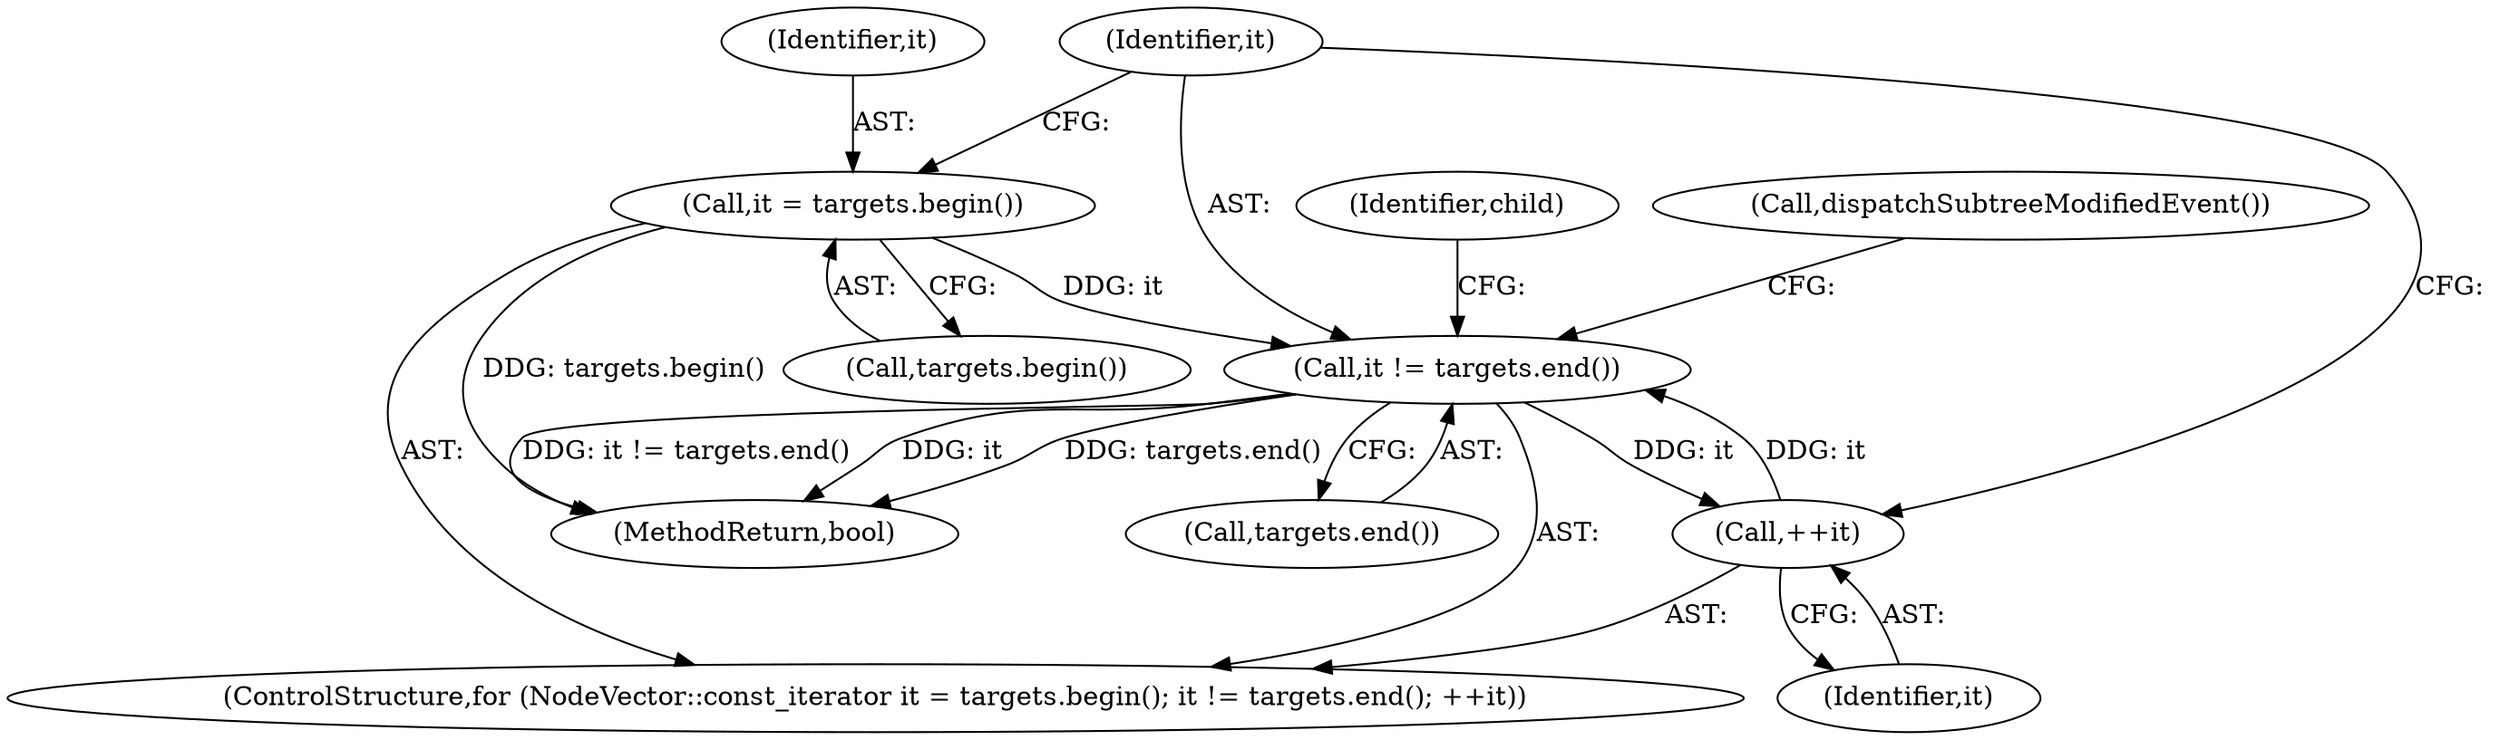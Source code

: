digraph "0_Chrome_6c390601f9ee3436bb32f84772977570265982ea@API" {
"1000202" [label="(Call,it = targets.begin())"];
"1000205" [label="(Call,it != targets.end())"];
"1000208" [label="(Call,++it)"];
"1000245" [label="(MethodReturn,bool)"];
"1000206" [label="(Identifier,it)"];
"1000205" [label="(Call,it != targets.end())"];
"1000242" [label="(Call,dispatchSubtreeModifiedEvent())"];
"1000207" [label="(Call,targets.end())"];
"1000204" [label="(Call,targets.begin())"];
"1000213" [label="(Identifier,child)"];
"1000209" [label="(Identifier,it)"];
"1000208" [label="(Call,++it)"];
"1000202" [label="(Call,it = targets.begin())"];
"1000203" [label="(Identifier,it)"];
"1000200" [label="(ControlStructure,for (NodeVector::const_iterator it = targets.begin(); it != targets.end(); ++it))"];
"1000202" -> "1000200"  [label="AST: "];
"1000202" -> "1000204"  [label="CFG: "];
"1000203" -> "1000202"  [label="AST: "];
"1000204" -> "1000202"  [label="AST: "];
"1000206" -> "1000202"  [label="CFG: "];
"1000202" -> "1000245"  [label="DDG: targets.begin()"];
"1000202" -> "1000205"  [label="DDG: it"];
"1000205" -> "1000200"  [label="AST: "];
"1000205" -> "1000207"  [label="CFG: "];
"1000206" -> "1000205"  [label="AST: "];
"1000207" -> "1000205"  [label="AST: "];
"1000213" -> "1000205"  [label="CFG: "];
"1000242" -> "1000205"  [label="CFG: "];
"1000205" -> "1000245"  [label="DDG: it"];
"1000205" -> "1000245"  [label="DDG: targets.end()"];
"1000205" -> "1000245"  [label="DDG: it != targets.end()"];
"1000208" -> "1000205"  [label="DDG: it"];
"1000205" -> "1000208"  [label="DDG: it"];
"1000208" -> "1000200"  [label="AST: "];
"1000208" -> "1000209"  [label="CFG: "];
"1000209" -> "1000208"  [label="AST: "];
"1000206" -> "1000208"  [label="CFG: "];
}
